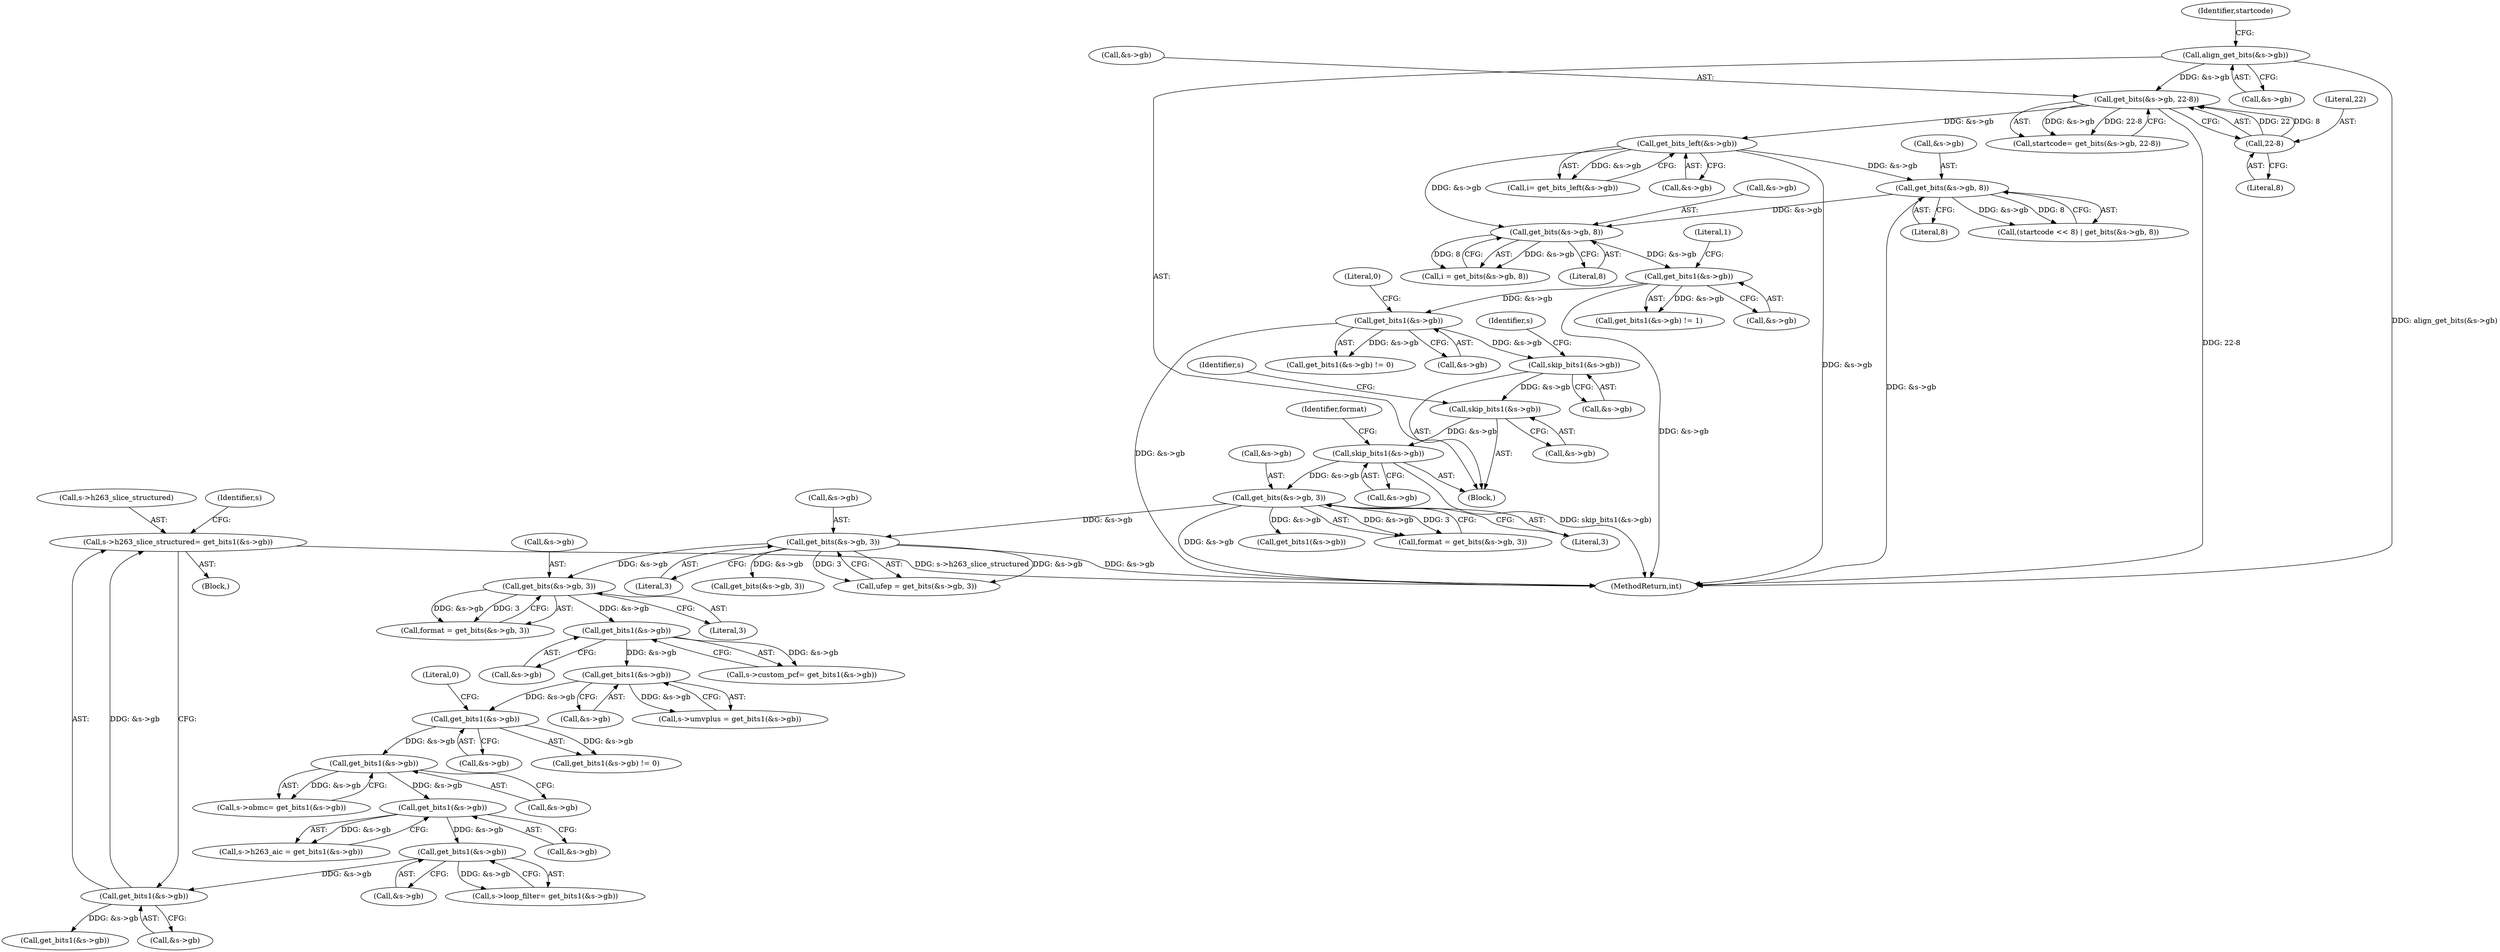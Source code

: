 digraph "0_libav_0a49a62f998747cfa564d98d36a459fe70d3299b@pointer" {
"1000540" [label="(Call,s->h263_slice_structured= get_bits1(&s->gb))"];
"1000544" [label="(Call,get_bits1(&s->gb))"];
"1000520" [label="(Call,get_bits1(&s->gb))"];
"1000511" [label="(Call,get_bits1(&s->gb))"];
"1000502" [label="(Call,get_bits1(&s->gb))"];
"1000485" [label="(Call,get_bits1(&s->gb))"];
"1000478" [label="(Call,get_bits1(&s->gb))"];
"1000469" [label="(Call,get_bits1(&s->gb))"];
"1000453" [label="(Call,get_bits(&s->gb, 3))"];
"1000440" [label="(Call,get_bits(&s->gb, 3))"];
"1000292" [label="(Call,get_bits(&s->gb, 3))"];
"1000285" [label="(Call,skip_bits1(&s->gb))"];
"1000280" [label="(Call,skip_bits1(&s->gb))"];
"1000275" [label="(Call,skip_bits1(&s->gb))"];
"1000259" [label="(Call,get_bits1(&s->gb))"];
"1000241" [label="(Call,get_bits1(&s->gb))"];
"1000207" [label="(Call,get_bits(&s->gb, 8))"];
"1000179" [label="(Call,get_bits(&s->gb, 8))"];
"1000160" [label="(Call,get_bits_left(&s->gb))"];
"1000149" [label="(Call,get_bits(&s->gb, 22-8))"];
"1000142" [label="(Call,align_get_bits(&s->gb))"];
"1000154" [label="(Call,22-8)"];
"1000150" [label="(Call,&s->gb)"];
"1000465" [label="(Call,s->custom_pcf= get_bits1(&s->gb))"];
"1000554" [label="(Identifier,s)"];
"1000288" [label="(Identifier,s)"];
"1000458" [label="(Literal,3)"];
"1000490" [label="(Literal,0)"];
"1000283" [label="(Identifier,s)"];
"1000149" [label="(Call,get_bits(&s->gb, 22-8))"];
"1000258" [label="(Call,get_bits1(&s->gb) != 0)"];
"1000478" [label="(Call,get_bits1(&s->gb))"];
"1000160" [label="(Call,get_bits_left(&s->gb))"];
"1000147" [label="(Call,startcode= get_bits(&s->gb, 22-8))"];
"1000516" [label="(Call,s->loop_filter= get_bits1(&s->gb))"];
"1000638" [label="(Call,get_bits(&s->gb, 3))"];
"1000450" [label="(Block,)"];
"1000291" [label="(Identifier,format)"];
"1000156" [label="(Literal,8)"];
"1000451" [label="(Call,format = get_bits(&s->gb, 3))"];
"1000184" [label="(Literal,8)"];
"1000208" [label="(Call,&s->gb)"];
"1000440" [label="(Call,get_bits(&s->gb, 3))"];
"1000180" [label="(Call,&s->gb)"];
"1000241" [label="(Call,get_bits1(&s->gb))"];
"1000474" [label="(Call,s->umvplus = get_bits1(&s->gb))"];
"1000276" [label="(Call,&s->gb)"];
"1000175" [label="(Call,(startcode << 8) | get_bits(&s->gb, 8))"];
"1000479" [label="(Call,&s->gb)"];
"1000541" [label="(Call,s->h263_slice_structured)"];
"1000551" [label="(Call,get_bits1(&s->gb))"];
"1000438" [label="(Call,ufep = get_bits(&s->gb, 3))"];
"1000212" [label="(Literal,8)"];
"1000512" [label="(Call,&s->gb)"];
"1000292" [label="(Call,get_bits(&s->gb, 3))"];
"1000275" [label="(Call,skip_bits1(&s->gb))"];
"1000544" [label="(Call,get_bits1(&s->gb))"];
"1000441" [label="(Call,&s->gb)"];
"1000242" [label="(Call,&s->gb)"];
"1000264" [label="(Literal,0)"];
"1000161" [label="(Call,&s->gb)"];
"1000507" [label="(Call,s->h263_aic = get_bits1(&s->gb))"];
"1000485" [label="(Call,get_bits1(&s->gb))"];
"1000143" [label="(Call,&s->gb)"];
"1001092" [label="(MethodReturn,int)"];
"1000136" [label="(Block,)"];
"1000521" [label="(Call,&s->gb)"];
"1000453" [label="(Call,get_bits(&s->gb, 3))"];
"1000297" [label="(Literal,3)"];
"1000286" [label="(Call,&s->gb)"];
"1000260" [label="(Call,&s->gb)"];
"1000520" [label="(Call,get_bits1(&s->gb))"];
"1000293" [label="(Call,&s->gb)"];
"1000503" [label="(Call,&s->gb)"];
"1000454" [label="(Call,&s->gb)"];
"1000484" [label="(Call,get_bits1(&s->gb) != 0)"];
"1000498" [label="(Call,s->obmc= get_bits1(&s->gb))"];
"1000148" [label="(Identifier,startcode)"];
"1000469" [label="(Call,get_bits1(&s->gb))"];
"1000338" [label="(Call,get_bits1(&s->gb))"];
"1000155" [label="(Literal,22)"];
"1000540" [label="(Call,s->h263_slice_structured= get_bits1(&s->gb))"];
"1000158" [label="(Call,i= get_bits_left(&s->gb))"];
"1000511" [label="(Call,get_bits1(&s->gb))"];
"1000486" [label="(Call,&s->gb)"];
"1000179" [label="(Call,get_bits(&s->gb, 8))"];
"1000470" [label="(Call,&s->gb)"];
"1000259" [label="(Call,get_bits1(&s->gb))"];
"1000545" [label="(Call,&s->gb)"];
"1000445" [label="(Literal,3)"];
"1000246" [label="(Literal,1)"];
"1000240" [label="(Call,get_bits1(&s->gb) != 1)"];
"1000154" [label="(Call,22-8)"];
"1000142" [label="(Call,align_get_bits(&s->gb))"];
"1000205" [label="(Call,i = get_bits(&s->gb, 8))"];
"1000280" [label="(Call,skip_bits1(&s->gb))"];
"1000281" [label="(Call,&s->gb)"];
"1000290" [label="(Call,format = get_bits(&s->gb, 3))"];
"1000502" [label="(Call,get_bits1(&s->gb))"];
"1000285" [label="(Call,skip_bits1(&s->gb))"];
"1000207" [label="(Call,get_bits(&s->gb, 8))"];
"1000540" -> "1000450"  [label="AST: "];
"1000540" -> "1000544"  [label="CFG: "];
"1000541" -> "1000540"  [label="AST: "];
"1000544" -> "1000540"  [label="AST: "];
"1000554" -> "1000540"  [label="CFG: "];
"1000540" -> "1001092"  [label="DDG: s->h263_slice_structured"];
"1000544" -> "1000540"  [label="DDG: &s->gb"];
"1000544" -> "1000545"  [label="CFG: "];
"1000545" -> "1000544"  [label="AST: "];
"1000520" -> "1000544"  [label="DDG: &s->gb"];
"1000544" -> "1000551"  [label="DDG: &s->gb"];
"1000520" -> "1000516"  [label="AST: "];
"1000520" -> "1000521"  [label="CFG: "];
"1000521" -> "1000520"  [label="AST: "];
"1000516" -> "1000520"  [label="CFG: "];
"1000520" -> "1000516"  [label="DDG: &s->gb"];
"1000511" -> "1000520"  [label="DDG: &s->gb"];
"1000511" -> "1000507"  [label="AST: "];
"1000511" -> "1000512"  [label="CFG: "];
"1000512" -> "1000511"  [label="AST: "];
"1000507" -> "1000511"  [label="CFG: "];
"1000511" -> "1000507"  [label="DDG: &s->gb"];
"1000502" -> "1000511"  [label="DDG: &s->gb"];
"1000502" -> "1000498"  [label="AST: "];
"1000502" -> "1000503"  [label="CFG: "];
"1000503" -> "1000502"  [label="AST: "];
"1000498" -> "1000502"  [label="CFG: "];
"1000502" -> "1000498"  [label="DDG: &s->gb"];
"1000485" -> "1000502"  [label="DDG: &s->gb"];
"1000485" -> "1000484"  [label="AST: "];
"1000485" -> "1000486"  [label="CFG: "];
"1000486" -> "1000485"  [label="AST: "];
"1000490" -> "1000485"  [label="CFG: "];
"1000485" -> "1000484"  [label="DDG: &s->gb"];
"1000478" -> "1000485"  [label="DDG: &s->gb"];
"1000478" -> "1000474"  [label="AST: "];
"1000478" -> "1000479"  [label="CFG: "];
"1000479" -> "1000478"  [label="AST: "];
"1000474" -> "1000478"  [label="CFG: "];
"1000478" -> "1000474"  [label="DDG: &s->gb"];
"1000469" -> "1000478"  [label="DDG: &s->gb"];
"1000469" -> "1000465"  [label="AST: "];
"1000469" -> "1000470"  [label="CFG: "];
"1000470" -> "1000469"  [label="AST: "];
"1000465" -> "1000469"  [label="CFG: "];
"1000469" -> "1000465"  [label="DDG: &s->gb"];
"1000453" -> "1000469"  [label="DDG: &s->gb"];
"1000453" -> "1000451"  [label="AST: "];
"1000453" -> "1000458"  [label="CFG: "];
"1000454" -> "1000453"  [label="AST: "];
"1000458" -> "1000453"  [label="AST: "];
"1000451" -> "1000453"  [label="CFG: "];
"1000453" -> "1000451"  [label="DDG: &s->gb"];
"1000453" -> "1000451"  [label="DDG: 3"];
"1000440" -> "1000453"  [label="DDG: &s->gb"];
"1000440" -> "1000438"  [label="AST: "];
"1000440" -> "1000445"  [label="CFG: "];
"1000441" -> "1000440"  [label="AST: "];
"1000445" -> "1000440"  [label="AST: "];
"1000438" -> "1000440"  [label="CFG: "];
"1000440" -> "1001092"  [label="DDG: &s->gb"];
"1000440" -> "1000438"  [label="DDG: &s->gb"];
"1000440" -> "1000438"  [label="DDG: 3"];
"1000292" -> "1000440"  [label="DDG: &s->gb"];
"1000440" -> "1000638"  [label="DDG: &s->gb"];
"1000292" -> "1000290"  [label="AST: "];
"1000292" -> "1000297"  [label="CFG: "];
"1000293" -> "1000292"  [label="AST: "];
"1000297" -> "1000292"  [label="AST: "];
"1000290" -> "1000292"  [label="CFG: "];
"1000292" -> "1001092"  [label="DDG: &s->gb"];
"1000292" -> "1000290"  [label="DDG: &s->gb"];
"1000292" -> "1000290"  [label="DDG: 3"];
"1000285" -> "1000292"  [label="DDG: &s->gb"];
"1000292" -> "1000338"  [label="DDG: &s->gb"];
"1000285" -> "1000136"  [label="AST: "];
"1000285" -> "1000286"  [label="CFG: "];
"1000286" -> "1000285"  [label="AST: "];
"1000291" -> "1000285"  [label="CFG: "];
"1000285" -> "1001092"  [label="DDG: skip_bits1(&s->gb)"];
"1000280" -> "1000285"  [label="DDG: &s->gb"];
"1000280" -> "1000136"  [label="AST: "];
"1000280" -> "1000281"  [label="CFG: "];
"1000281" -> "1000280"  [label="AST: "];
"1000288" -> "1000280"  [label="CFG: "];
"1000275" -> "1000280"  [label="DDG: &s->gb"];
"1000275" -> "1000136"  [label="AST: "];
"1000275" -> "1000276"  [label="CFG: "];
"1000276" -> "1000275"  [label="AST: "];
"1000283" -> "1000275"  [label="CFG: "];
"1000259" -> "1000275"  [label="DDG: &s->gb"];
"1000259" -> "1000258"  [label="AST: "];
"1000259" -> "1000260"  [label="CFG: "];
"1000260" -> "1000259"  [label="AST: "];
"1000264" -> "1000259"  [label="CFG: "];
"1000259" -> "1001092"  [label="DDG: &s->gb"];
"1000259" -> "1000258"  [label="DDG: &s->gb"];
"1000241" -> "1000259"  [label="DDG: &s->gb"];
"1000241" -> "1000240"  [label="AST: "];
"1000241" -> "1000242"  [label="CFG: "];
"1000242" -> "1000241"  [label="AST: "];
"1000246" -> "1000241"  [label="CFG: "];
"1000241" -> "1001092"  [label="DDG: &s->gb"];
"1000241" -> "1000240"  [label="DDG: &s->gb"];
"1000207" -> "1000241"  [label="DDG: &s->gb"];
"1000207" -> "1000205"  [label="AST: "];
"1000207" -> "1000212"  [label="CFG: "];
"1000208" -> "1000207"  [label="AST: "];
"1000212" -> "1000207"  [label="AST: "];
"1000205" -> "1000207"  [label="CFG: "];
"1000207" -> "1000205"  [label="DDG: &s->gb"];
"1000207" -> "1000205"  [label="DDG: 8"];
"1000179" -> "1000207"  [label="DDG: &s->gb"];
"1000160" -> "1000207"  [label="DDG: &s->gb"];
"1000179" -> "1000175"  [label="AST: "];
"1000179" -> "1000184"  [label="CFG: "];
"1000180" -> "1000179"  [label="AST: "];
"1000184" -> "1000179"  [label="AST: "];
"1000175" -> "1000179"  [label="CFG: "];
"1000179" -> "1001092"  [label="DDG: &s->gb"];
"1000179" -> "1000175"  [label="DDG: &s->gb"];
"1000179" -> "1000175"  [label="DDG: 8"];
"1000160" -> "1000179"  [label="DDG: &s->gb"];
"1000160" -> "1000158"  [label="AST: "];
"1000160" -> "1000161"  [label="CFG: "];
"1000161" -> "1000160"  [label="AST: "];
"1000158" -> "1000160"  [label="CFG: "];
"1000160" -> "1001092"  [label="DDG: &s->gb"];
"1000160" -> "1000158"  [label="DDG: &s->gb"];
"1000149" -> "1000160"  [label="DDG: &s->gb"];
"1000149" -> "1000147"  [label="AST: "];
"1000149" -> "1000154"  [label="CFG: "];
"1000150" -> "1000149"  [label="AST: "];
"1000154" -> "1000149"  [label="AST: "];
"1000147" -> "1000149"  [label="CFG: "];
"1000149" -> "1001092"  [label="DDG: 22-8"];
"1000149" -> "1000147"  [label="DDG: &s->gb"];
"1000149" -> "1000147"  [label="DDG: 22-8"];
"1000142" -> "1000149"  [label="DDG: &s->gb"];
"1000154" -> "1000149"  [label="DDG: 22"];
"1000154" -> "1000149"  [label="DDG: 8"];
"1000142" -> "1000136"  [label="AST: "];
"1000142" -> "1000143"  [label="CFG: "];
"1000143" -> "1000142"  [label="AST: "];
"1000148" -> "1000142"  [label="CFG: "];
"1000142" -> "1001092"  [label="DDG: align_get_bits(&s->gb)"];
"1000154" -> "1000156"  [label="CFG: "];
"1000155" -> "1000154"  [label="AST: "];
"1000156" -> "1000154"  [label="AST: "];
}
